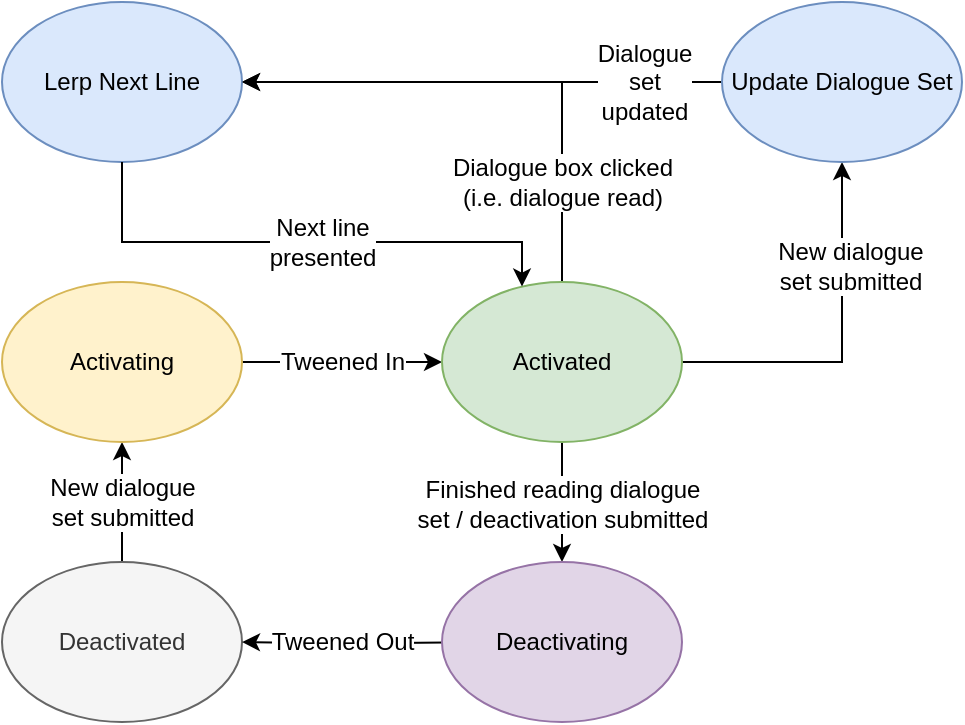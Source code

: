 <mxfile version="12.1.0" type="device" pages="1"><diagram id="YUg2zM-sCg1uVjp_kUEC" name="Page-1"><mxGraphModel dx="525" dy="940" grid="1" gridSize="10" guides="1" tooltips="1" connect="1" arrows="1" fold="1" page="1" pageScale="1" pageWidth="850" pageHeight="1100" math="0" shadow="0"><root><mxCell id="0"/><mxCell id="1" parent="0"/><mxCell id="fOBHRCr2vN9mMzJoMYDi-8" style="edgeStyle=orthogonalEdgeStyle;rounded=0;orthogonalLoop=1;jettySize=auto;html=1;entryX=0.5;entryY=1;entryDx=0;entryDy=0;" edge="1" parent="1" source="fOBHRCr2vN9mMzJoMYDi-1" target="fOBHRCr2vN9mMzJoMYDi-2"><mxGeometry relative="1" as="geometry"><Array as="points"><mxPoint x="240" y="760"/><mxPoint x="240" y="760"/></Array></mxGeometry></mxCell><mxCell id="fOBHRCr2vN9mMzJoMYDi-17" value="New dialogue&lt;br&gt;set submitted" style="text;html=1;resizable=0;points=[];align=center;verticalAlign=middle;labelBackgroundColor=#ffffff;" vertex="1" connectable="0" parent="fOBHRCr2vN9mMzJoMYDi-8"><mxGeometry x="0.344" y="-1" relative="1" as="geometry"><mxPoint x="-1" y="10" as="offset"/></mxGeometry></mxCell><mxCell id="fOBHRCr2vN9mMzJoMYDi-1" value="Deactivated" style="ellipse;whiteSpace=wrap;html=1;fillColor=#f5f5f5;strokeColor=#666666;fontColor=#333333;" vertex="1" parent="1"><mxGeometry x="180" y="780" width="120" height="80" as="geometry"/></mxCell><mxCell id="fOBHRCr2vN9mMzJoMYDi-9" style="edgeStyle=orthogonalEdgeStyle;rounded=0;orthogonalLoop=1;jettySize=auto;html=1;entryX=0;entryY=0.5;entryDx=0;entryDy=0;" edge="1" parent="1" source="fOBHRCr2vN9mMzJoMYDi-2" target="fOBHRCr2vN9mMzJoMYDi-3"><mxGeometry relative="1" as="geometry"><Array as="points"><mxPoint x="380" y="680"/><mxPoint x="380" y="680"/></Array></mxGeometry></mxCell><mxCell id="fOBHRCr2vN9mMzJoMYDi-16" value="Tweened In" style="text;html=1;resizable=0;points=[];align=center;verticalAlign=middle;labelBackgroundColor=#ffffff;" vertex="1" connectable="0" parent="fOBHRCr2vN9mMzJoMYDi-9"><mxGeometry x="-0.137" y="1" relative="1" as="geometry"><mxPoint x="6.5" y="1" as="offset"/></mxGeometry></mxCell><mxCell id="fOBHRCr2vN9mMzJoMYDi-2" value="Activating" style="ellipse;whiteSpace=wrap;html=1;fillColor=#fff2cc;strokeColor=#d6b656;" vertex="1" parent="1"><mxGeometry x="180" y="640" width="120" height="80" as="geometry"/></mxCell><mxCell id="fOBHRCr2vN9mMzJoMYDi-10" style="edgeStyle=orthogonalEdgeStyle;rounded=0;orthogonalLoop=1;jettySize=auto;html=1;entryX=0.5;entryY=0;entryDx=0;entryDy=0;" edge="1" parent="1" source="fOBHRCr2vN9mMzJoMYDi-3" target="fOBHRCr2vN9mMzJoMYDi-5"><mxGeometry relative="1" as="geometry"><Array as="points"><mxPoint x="460" y="760"/><mxPoint x="460" y="760"/></Array></mxGeometry></mxCell><mxCell id="fOBHRCr2vN9mMzJoMYDi-14" value="Finished reading dialogue&lt;br&gt;set / deactivation submitted" style="text;html=1;resizable=0;points=[];align=center;verticalAlign=middle;labelBackgroundColor=#ffffff;" vertex="1" connectable="0" parent="fOBHRCr2vN9mMzJoMYDi-10"><mxGeometry x="0.226" y="1" relative="1" as="geometry"><mxPoint x="-1" y="-6.5" as="offset"/></mxGeometry></mxCell><mxCell id="fOBHRCr2vN9mMzJoMYDi-11" style="edgeStyle=orthogonalEdgeStyle;rounded=0;orthogonalLoop=1;jettySize=auto;html=1;" edge="1" parent="1" source="fOBHRCr2vN9mMzJoMYDi-3" target="fOBHRCr2vN9mMzJoMYDi-4"><mxGeometry relative="1" as="geometry"><Array as="points"><mxPoint x="460" y="540"/></Array></mxGeometry></mxCell><mxCell id="fOBHRCr2vN9mMzJoMYDi-18" value="Dialogue box clicked&lt;br&gt;(i.e. dialogue read)" style="text;html=1;resizable=0;points=[];align=center;verticalAlign=middle;labelBackgroundColor=#ffffff;" vertex="1" connectable="0" parent="fOBHRCr2vN9mMzJoMYDi-11"><mxGeometry x="0.231" relative="1" as="geometry"><mxPoint x="60" y="50" as="offset"/></mxGeometry></mxCell><mxCell id="fOBHRCr2vN9mMzJoMYDi-22" style="edgeStyle=orthogonalEdgeStyle;rounded=0;orthogonalLoop=1;jettySize=auto;html=1;entryX=0.5;entryY=1;entryDx=0;entryDy=0;" edge="1" parent="1" source="fOBHRCr2vN9mMzJoMYDi-3" target="fOBHRCr2vN9mMzJoMYDi-21"><mxGeometry relative="1" as="geometry"><Array as="points"><mxPoint x="600" y="680"/></Array></mxGeometry></mxCell><mxCell id="fOBHRCr2vN9mMzJoMYDi-23" value="New dialogue&lt;br&gt;set submitted" style="text;html=1;resizable=0;points=[];align=center;verticalAlign=middle;labelBackgroundColor=#ffffff;" vertex="1" connectable="0" parent="fOBHRCr2vN9mMzJoMYDi-22"><mxGeometry x="-0.2" y="12" relative="1" as="geometry"><mxPoint x="12" y="-36" as="offset"/></mxGeometry></mxCell><mxCell id="fOBHRCr2vN9mMzJoMYDi-3" value="Activated" style="ellipse;whiteSpace=wrap;html=1;fillColor=#d5e8d4;strokeColor=#82b366;" vertex="1" parent="1"><mxGeometry x="400" y="640" width="120" height="80" as="geometry"/></mxCell><mxCell id="fOBHRCr2vN9mMzJoMYDi-4" value="Lerp Next Line" style="ellipse;whiteSpace=wrap;html=1;fillColor=#dae8fc;strokeColor=#6c8ebf;" vertex="1" parent="1"><mxGeometry x="180" y="500" width="120" height="80" as="geometry"/></mxCell><mxCell id="fOBHRCr2vN9mMzJoMYDi-7" style="edgeStyle=orthogonalEdgeStyle;rounded=0;orthogonalLoop=1;jettySize=auto;html=1;" edge="1" parent="1" target="fOBHRCr2vN9mMzJoMYDi-1"><mxGeometry relative="1" as="geometry"><mxPoint x="401.787" y="820.19" as="sourcePoint"/><mxPoint x="280.103" y="810.534" as="targetPoint"/><Array as="points"/></mxGeometry></mxCell><mxCell id="fOBHRCr2vN9mMzJoMYDi-15" value="Tweened Out" style="text;html=1;resizable=0;points=[];align=center;verticalAlign=middle;labelBackgroundColor=#ffffff;" vertex="1" connectable="0" parent="fOBHRCr2vN9mMzJoMYDi-7"><mxGeometry x="0.18" relative="1" as="geometry"><mxPoint x="8" as="offset"/></mxGeometry></mxCell><mxCell id="fOBHRCr2vN9mMzJoMYDi-5" value="Deactivating" style="ellipse;whiteSpace=wrap;html=1;fillColor=#e1d5e7;strokeColor=#9673a6;" vertex="1" parent="1"><mxGeometry x="400" y="780" width="120" height="80" as="geometry"/></mxCell><mxCell id="fOBHRCr2vN9mMzJoMYDi-12" style="edgeStyle=orthogonalEdgeStyle;rounded=0;orthogonalLoop=1;jettySize=auto;html=1;" edge="1" parent="1" source="fOBHRCr2vN9mMzJoMYDi-4" target="fOBHRCr2vN9mMzJoMYDi-3"><mxGeometry relative="1" as="geometry"><mxPoint x="470" y="617.712" as="sourcePoint"/><mxPoint x="470" y="662.288" as="targetPoint"/><Array as="points"><mxPoint x="240" y="620"/><mxPoint x="440" y="620"/></Array></mxGeometry></mxCell><mxCell id="fOBHRCr2vN9mMzJoMYDi-19" value="Next line&lt;br&gt;presented" style="text;html=1;resizable=0;points=[];align=center;verticalAlign=middle;labelBackgroundColor=#ffffff;" vertex="1" connectable="0" parent="fOBHRCr2vN9mMzJoMYDi-12"><mxGeometry x="-0.26" y="-2" relative="1" as="geometry"><mxPoint x="43" y="-2" as="offset"/></mxGeometry></mxCell><mxCell id="fOBHRCr2vN9mMzJoMYDi-24" style="edgeStyle=orthogonalEdgeStyle;rounded=0;orthogonalLoop=1;jettySize=auto;html=1;" edge="1" parent="1" source="fOBHRCr2vN9mMzJoMYDi-21" target="fOBHRCr2vN9mMzJoMYDi-4"><mxGeometry relative="1" as="geometry"><Array as="points"><mxPoint x="420" y="540"/><mxPoint x="420" y="540"/></Array></mxGeometry></mxCell><mxCell id="fOBHRCr2vN9mMzJoMYDi-25" value="Dialogue&lt;br&gt;set&lt;br&gt;updated" style="text;html=1;resizable=0;points=[];align=center;verticalAlign=middle;labelBackgroundColor=#ffffff;" vertex="1" connectable="0" parent="fOBHRCr2vN9mMzJoMYDi-24"><mxGeometry x="-0.637" y="12" relative="1" as="geometry"><mxPoint x="4" y="-12" as="offset"/></mxGeometry></mxCell><mxCell id="fOBHRCr2vN9mMzJoMYDi-21" value="Update Dialogue Set" style="ellipse;whiteSpace=wrap;html=1;fillColor=#dae8fc;strokeColor=#6c8ebf;" vertex="1" parent="1"><mxGeometry x="540" y="500" width="120" height="80" as="geometry"/></mxCell></root></mxGraphModel></diagram></mxfile>